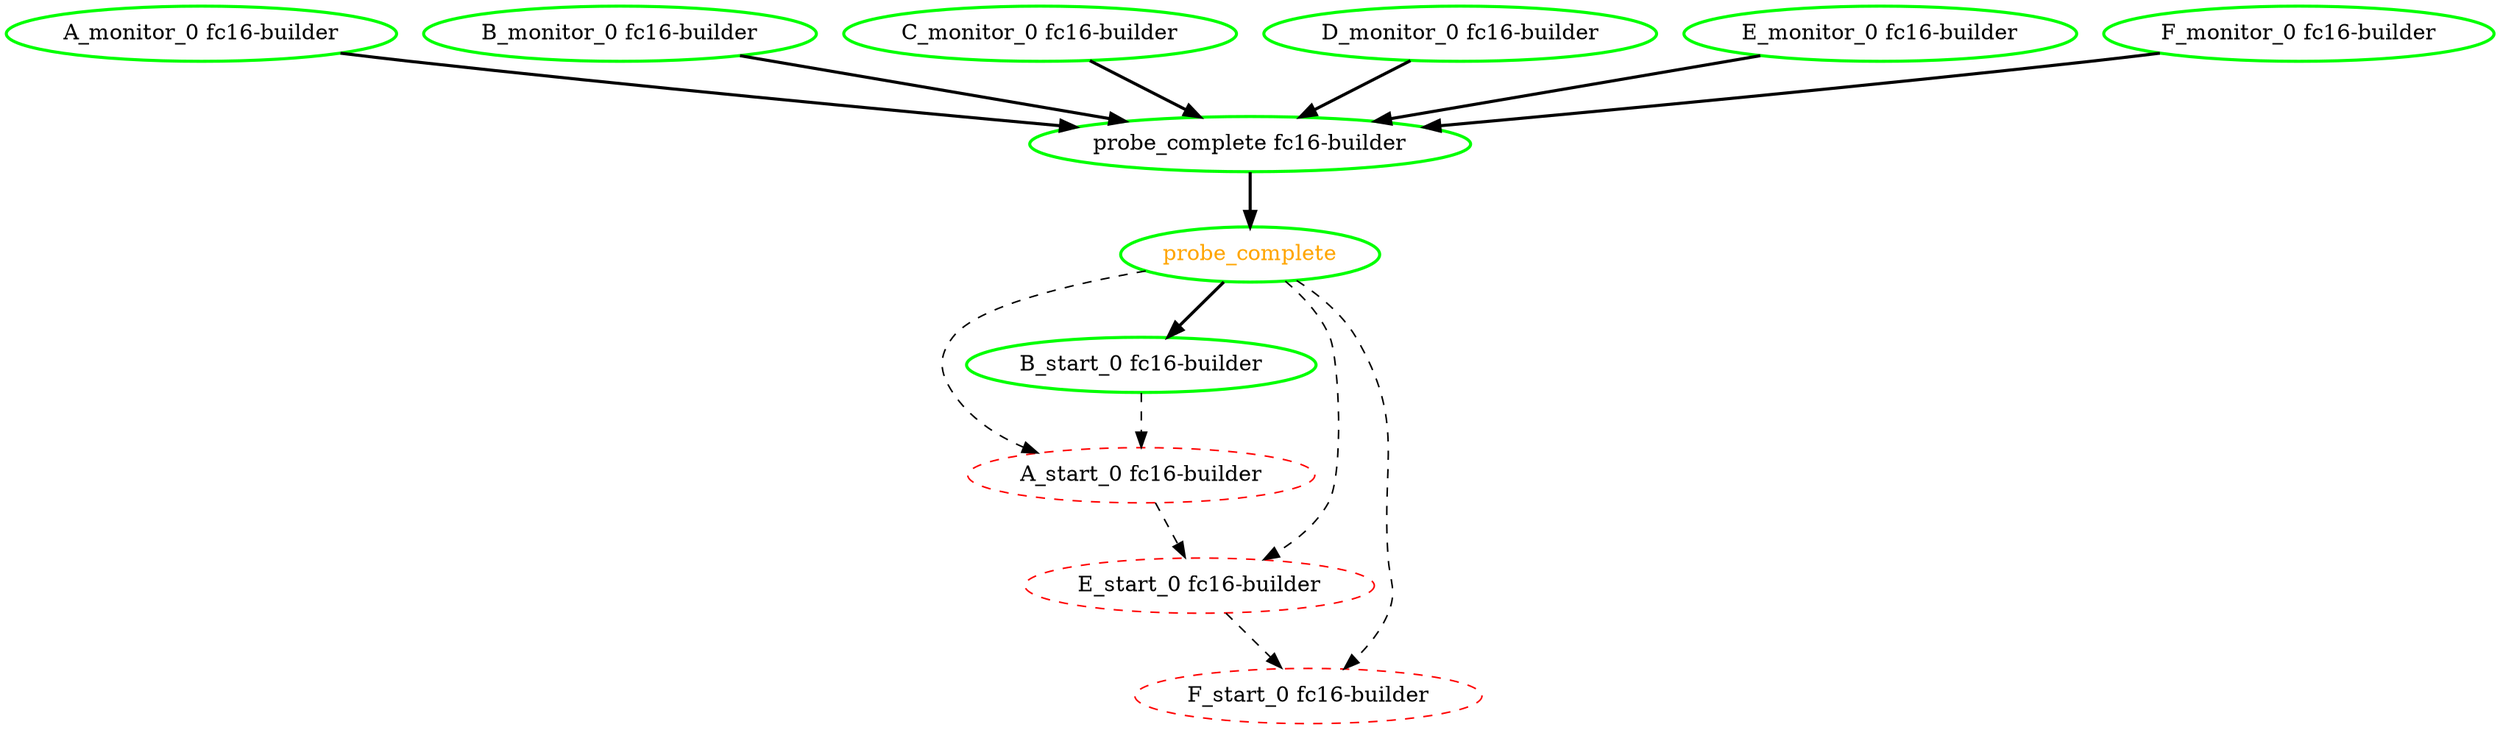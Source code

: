 digraph "g" {
"A_monitor_0 fc16-builder" -> "probe_complete fc16-builder" [ style = bold]
"A_monitor_0 fc16-builder" [ style=bold color="green" fontcolor="black"]
"A_start_0 fc16-builder" -> "E_start_0 fc16-builder" [ style = dashed]
"A_start_0 fc16-builder" [ style=dashed color="red" fontcolor="black"]
"B_monitor_0 fc16-builder" -> "probe_complete fc16-builder" [ style = bold]
"B_monitor_0 fc16-builder" [ style=bold color="green" fontcolor="black"]
"B_start_0 fc16-builder" -> "A_start_0 fc16-builder" [ style = dashed]
"B_start_0 fc16-builder" [ style=bold color="green" fontcolor="black"]
"C_monitor_0 fc16-builder" -> "probe_complete fc16-builder" [ style = bold]
"C_monitor_0 fc16-builder" [ style=bold color="green" fontcolor="black"]
"D_monitor_0 fc16-builder" -> "probe_complete fc16-builder" [ style = bold]
"D_monitor_0 fc16-builder" [ style=bold color="green" fontcolor="black"]
"E_monitor_0 fc16-builder" -> "probe_complete fc16-builder" [ style = bold]
"E_monitor_0 fc16-builder" [ style=bold color="green" fontcolor="black"]
"E_start_0 fc16-builder" -> "F_start_0 fc16-builder" [ style = dashed]
"E_start_0 fc16-builder" [ style=dashed color="red" fontcolor="black"]
"F_monitor_0 fc16-builder" -> "probe_complete fc16-builder" [ style = bold]
"F_monitor_0 fc16-builder" [ style=bold color="green" fontcolor="black"]
"F_start_0 fc16-builder" [ style=dashed color="red" fontcolor="black"]
"probe_complete fc16-builder" -> "probe_complete" [ style = bold]
"probe_complete fc16-builder" [ style=bold color="green" fontcolor="black"]
"probe_complete" -> "A_start_0 fc16-builder" [ style = dashed]
"probe_complete" -> "B_start_0 fc16-builder" [ style = bold]
"probe_complete" -> "E_start_0 fc16-builder" [ style = dashed]
"probe_complete" -> "F_start_0 fc16-builder" [ style = dashed]
"probe_complete" [ style=bold color="green" fontcolor="orange"]
}
